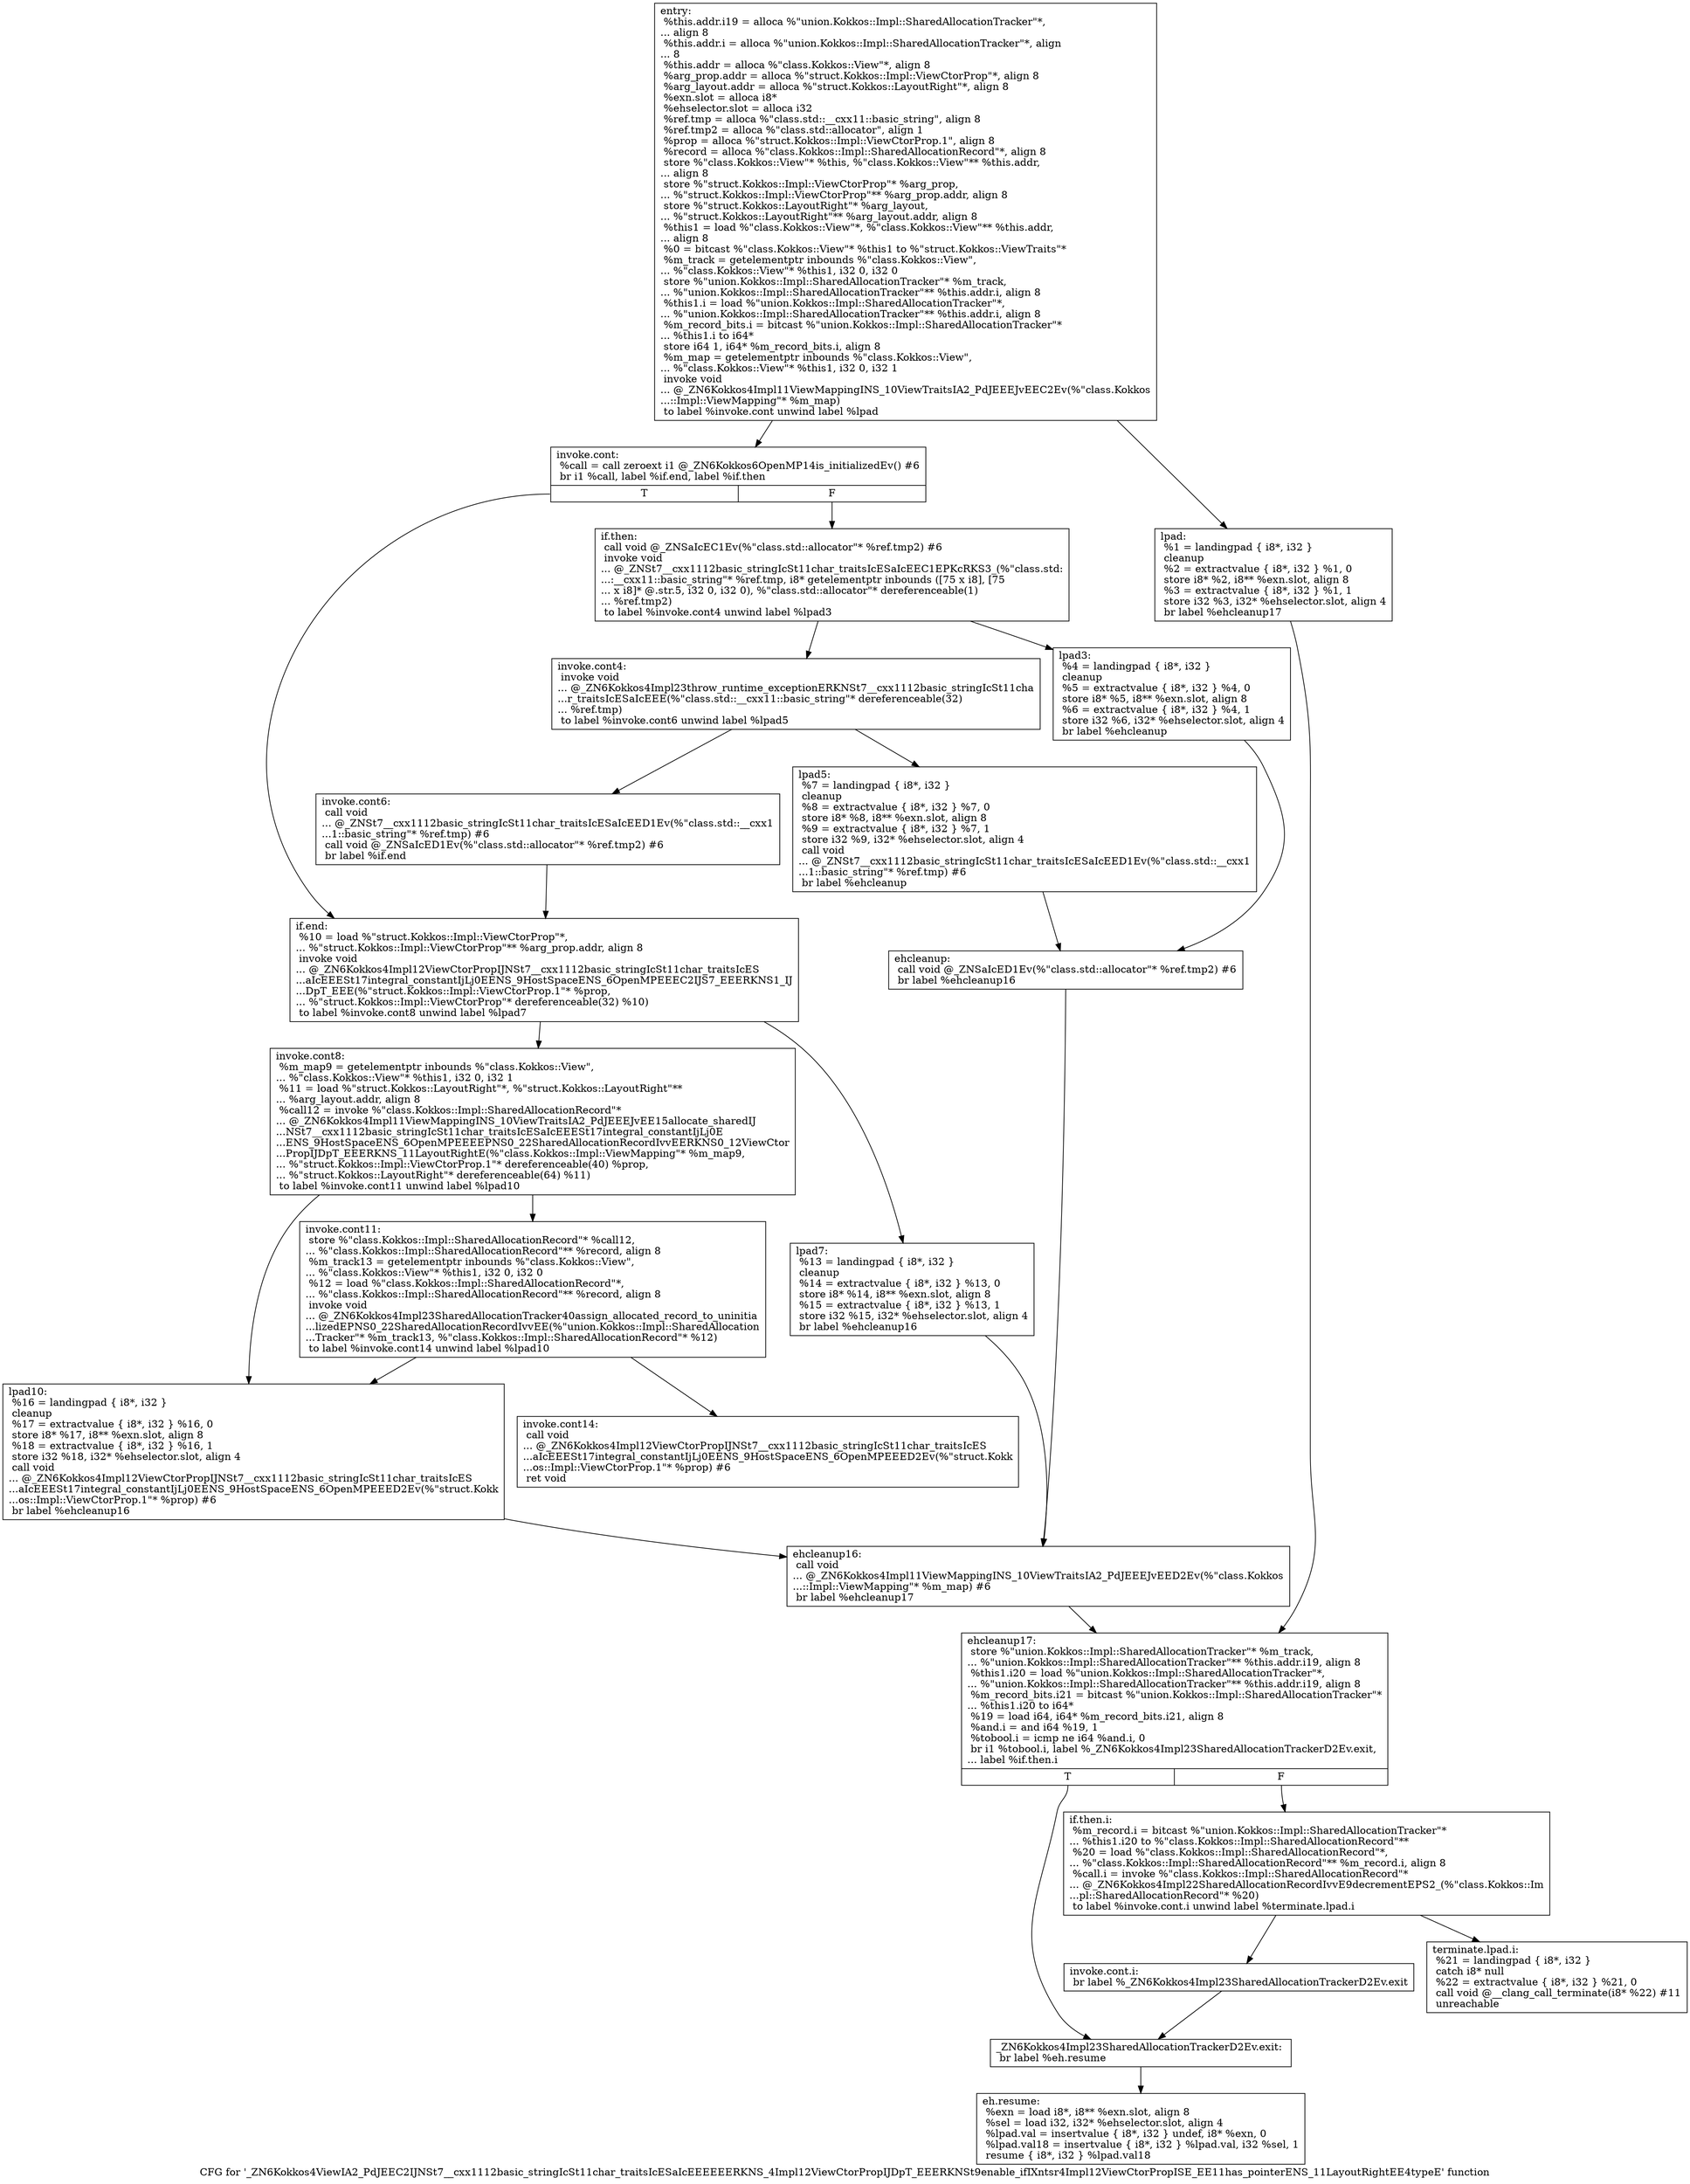digraph "CFG for '_ZN6Kokkos4ViewIA2_PdJEEC2IJNSt7__cxx1112basic_stringIcSt11char_traitsIcESaIcEEEEEERKNS_4Impl12ViewCtorPropIJDpT_EEERKNSt9enable_ifIXntsr4Impl12ViewCtorPropISE_EE11has_pointerENS_11LayoutRightEE4typeE' function" {
	label="CFG for '_ZN6Kokkos4ViewIA2_PdJEEC2IJNSt7__cxx1112basic_stringIcSt11char_traitsIcESaIcEEEEEERKNS_4Impl12ViewCtorPropIJDpT_EEERKNSt9enable_ifIXntsr4Impl12ViewCtorPropISE_EE11has_pointerENS_11LayoutRightEE4typeE' function";

	Node0x5e118d0 [shape=record,label="{entry:\l  %this.addr.i19 = alloca %\"union.Kokkos::Impl::SharedAllocationTracker\"*,\l... align 8\l  %this.addr.i = alloca %\"union.Kokkos::Impl::SharedAllocationTracker\"*, align\l... 8\l  %this.addr = alloca %\"class.Kokkos::View\"*, align 8\l  %arg_prop.addr = alloca %\"struct.Kokkos::Impl::ViewCtorProp\"*, align 8\l  %arg_layout.addr = alloca %\"struct.Kokkos::LayoutRight\"*, align 8\l  %exn.slot = alloca i8*\l  %ehselector.slot = alloca i32\l  %ref.tmp = alloca %\"class.std::__cxx11::basic_string\", align 8\l  %ref.tmp2 = alloca %\"class.std::allocator\", align 1\l  %prop = alloca %\"struct.Kokkos::Impl::ViewCtorProp.1\", align 8\l  %record = alloca %\"class.Kokkos::Impl::SharedAllocationRecord\"*, align 8\l  store %\"class.Kokkos::View\"* %this, %\"class.Kokkos::View\"** %this.addr,\l... align 8\l  store %\"struct.Kokkos::Impl::ViewCtorProp\"* %arg_prop,\l... %\"struct.Kokkos::Impl::ViewCtorProp\"** %arg_prop.addr, align 8\l  store %\"struct.Kokkos::LayoutRight\"* %arg_layout,\l... %\"struct.Kokkos::LayoutRight\"** %arg_layout.addr, align 8\l  %this1 = load %\"class.Kokkos::View\"*, %\"class.Kokkos::View\"** %this.addr,\l... align 8\l  %0 = bitcast %\"class.Kokkos::View\"* %this1 to %\"struct.Kokkos::ViewTraits\"*\l  %m_track = getelementptr inbounds %\"class.Kokkos::View\",\l... %\"class.Kokkos::View\"* %this1, i32 0, i32 0\l  store %\"union.Kokkos::Impl::SharedAllocationTracker\"* %m_track,\l... %\"union.Kokkos::Impl::SharedAllocationTracker\"** %this.addr.i, align 8\l  %this1.i = load %\"union.Kokkos::Impl::SharedAllocationTracker\"*,\l... %\"union.Kokkos::Impl::SharedAllocationTracker\"** %this.addr.i, align 8\l  %m_record_bits.i = bitcast %\"union.Kokkos::Impl::SharedAllocationTracker\"*\l... %this1.i to i64*\l  store i64 1, i64* %m_record_bits.i, align 8\l  %m_map = getelementptr inbounds %\"class.Kokkos::View\",\l... %\"class.Kokkos::View\"* %this1, i32 0, i32 1\l  invoke void\l... @_ZN6Kokkos4Impl11ViewMappingINS_10ViewTraitsIA2_PdJEEEJvEEC2Ev(%\"class.Kokkos\l...::Impl::ViewMapping\"* %m_map)\l          to label %invoke.cont unwind label %lpad\l}"];
	Node0x5e118d0 -> Node0x5e436a0;
	Node0x5e118d0 -> Node0x5e43780;
	Node0x5e436a0 [shape=record,label="{invoke.cont:                                      \l  %call = call zeroext i1 @_ZN6Kokkos6OpenMP14is_initializedEv() #6\l  br i1 %call, label %if.end, label %if.then\l|{<s0>T|<s1>F}}"];
	Node0x5e436a0:s0 -> Node0x5e43d30;
	Node0x5e436a0:s1 -> Node0x5e43e00;
	Node0x5e43e00 [shape=record,label="{if.then:                                          \l  call void @_ZNSaIcEC1Ev(%\"class.std::allocator\"* %ref.tmp2) #6\l  invoke void\l... @_ZNSt7__cxx1112basic_stringIcSt11char_traitsIcESaIcEEC1EPKcRKS3_(%\"class.std:\l...:__cxx11::basic_string\"* %ref.tmp, i8* getelementptr inbounds ([75 x i8], [75\l... x i8]* @.str.5, i32 0, i32 0), %\"class.std::allocator\"* dereferenceable(1)\l... %ref.tmp2)\l          to label %invoke.cont4 unwind label %lpad3\l}"];
	Node0x5e43e00 -> Node0x5e442e0;
	Node0x5e43e00 -> Node0x5e44330;
	Node0x5e442e0 [shape=record,label="{invoke.cont4:                                     \l  invoke void\l... @_ZN6Kokkos4Impl23throw_runtime_exceptionERKNSt7__cxx1112basic_stringIcSt11cha\l...r_traitsIcESaIcEEE(%\"class.std::__cxx11::basic_string\"* dereferenceable(32)\l... %ref.tmp)\l          to label %invoke.cont6 unwind label %lpad5\l}"];
	Node0x5e442e0 -> Node0x5e44210;
	Node0x5e442e0 -> Node0x5e445d0;
	Node0x5e44210 [shape=record,label="{invoke.cont6:                                     \l  call void\l... @_ZNSt7__cxx1112basic_stringIcSt11char_traitsIcESaIcEED1Ev(%\"class.std::__cxx1\l...1::basic_string\"* %ref.tmp) #6\l  call void @_ZNSaIcED1Ev(%\"class.std::allocator\"* %ref.tmp2) #6\l  br label %if.end\l}"];
	Node0x5e44210 -> Node0x5e43d30;
	Node0x5e43780 [shape=record,label="{lpad:                                             \l  %1 = landingpad \{ i8*, i32 \}\l          cleanup\l  %2 = extractvalue \{ i8*, i32 \} %1, 0\l  store i8* %2, i8** %exn.slot, align 8\l  %3 = extractvalue \{ i8*, i32 \} %1, 1\l  store i32 %3, i32* %ehselector.slot, align 4\l  br label %ehcleanup17\l}"];
	Node0x5e43780 -> Node0x5e44e10;
	Node0x5e44330 [shape=record,label="{lpad3:                                            \l  %4 = landingpad \{ i8*, i32 \}\l          cleanup\l  %5 = extractvalue \{ i8*, i32 \} %4, 0\l  store i8* %5, i8** %exn.slot, align 8\l  %6 = extractvalue \{ i8*, i32 \} %4, 1\l  store i32 %6, i32* %ehselector.slot, align 4\l  br label %ehcleanup\l}"];
	Node0x5e44330 -> Node0x5e45190;
	Node0x5e445d0 [shape=record,label="{lpad5:                                            \l  %7 = landingpad \{ i8*, i32 \}\l          cleanup\l  %8 = extractvalue \{ i8*, i32 \} %7, 0\l  store i8* %8, i8** %exn.slot, align 8\l  %9 = extractvalue \{ i8*, i32 \} %7, 1\l  store i32 %9, i32* %ehselector.slot, align 4\l  call void\l... @_ZNSt7__cxx1112basic_stringIcSt11char_traitsIcESaIcEED1Ev(%\"class.std::__cxx1\l...1::basic_string\"* %ref.tmp) #6\l  br label %ehcleanup\l}"];
	Node0x5e445d0 -> Node0x5e45190;
	Node0x5e45190 [shape=record,label="{ehcleanup:                                        \l  call void @_ZNSaIcED1Ev(%\"class.std::allocator\"* %ref.tmp2) #6\l  br label %ehcleanup16\l}"];
	Node0x5e45190 -> Node0x5e456d0;
	Node0x5e43d30 [shape=record,label="{if.end:                                           \l  %10 = load %\"struct.Kokkos::Impl::ViewCtorProp\"*,\l... %\"struct.Kokkos::Impl::ViewCtorProp\"** %arg_prop.addr, align 8\l  invoke void\l... @_ZN6Kokkos4Impl12ViewCtorPropIJNSt7__cxx1112basic_stringIcSt11char_traitsIcES\l...aIcEEESt17integral_constantIjLj0EENS_9HostSpaceENS_6OpenMPEEEC2IJS7_EEERKNS1_IJ\l...DpT_EEE(%\"struct.Kokkos::Impl::ViewCtorProp.1\"* %prop,\l... %\"struct.Kokkos::Impl::ViewCtorProp\"* dereferenceable(32) %10)\l          to label %invoke.cont8 unwind label %lpad7\l}"];
	Node0x5e43d30 -> Node0x5e45860;
	Node0x5e43d30 -> Node0x5e45940;
	Node0x5e45860 [shape=record,label="{invoke.cont8:                                     \l  %m_map9 = getelementptr inbounds %\"class.Kokkos::View\",\l... %\"class.Kokkos::View\"* %this1, i32 0, i32 1\l  %11 = load %\"struct.Kokkos::LayoutRight\"*, %\"struct.Kokkos::LayoutRight\"**\l... %arg_layout.addr, align 8\l  %call12 = invoke %\"class.Kokkos::Impl::SharedAllocationRecord\"*\l... @_ZN6Kokkos4Impl11ViewMappingINS_10ViewTraitsIA2_PdJEEEJvEE15allocate_sharedIJ\l...NSt7__cxx1112basic_stringIcSt11char_traitsIcESaIcEEESt17integral_constantIjLj0E\l...ENS_9HostSpaceENS_6OpenMPEEEEPNS0_22SharedAllocationRecordIvvEERKNS0_12ViewCtor\l...PropIJDpT_EEERKNS_11LayoutRightE(%\"class.Kokkos::Impl::ViewMapping\"* %m_map9,\l... %\"struct.Kokkos::Impl::ViewCtorProp.1\"* dereferenceable(40) %prop,\l... %\"struct.Kokkos::LayoutRight\"* dereferenceable(64) %11)\l          to label %invoke.cont11 unwind label %lpad10\l}"];
	Node0x5e45860 -> Node0x5e45f60;
	Node0x5e45860 -> Node0x5e46040;
	Node0x5e45f60 [shape=record,label="{invoke.cont11:                                    \l  store %\"class.Kokkos::Impl::SharedAllocationRecord\"* %call12,\l... %\"class.Kokkos::Impl::SharedAllocationRecord\"** %record, align 8\l  %m_track13 = getelementptr inbounds %\"class.Kokkos::View\",\l... %\"class.Kokkos::View\"* %this1, i32 0, i32 0\l  %12 = load %\"class.Kokkos::Impl::SharedAllocationRecord\"*,\l... %\"class.Kokkos::Impl::SharedAllocationRecord\"** %record, align 8\l  invoke void\l... @_ZN6Kokkos4Impl23SharedAllocationTracker40assign_allocated_record_to_uninitia\l...lizedEPNS0_22SharedAllocationRecordIvvEE(%\"union.Kokkos::Impl::SharedAllocation\l...Tracker\"* %m_track13, %\"class.Kokkos::Impl::SharedAllocationRecord\"* %12)\l          to label %invoke.cont14 unwind label %lpad10\l}"];
	Node0x5e45f60 -> Node0x5e466d0;
	Node0x5e45f60 -> Node0x5e46040;
	Node0x5e466d0 [shape=record,label="{invoke.cont14:                                    \l  call void\l... @_ZN6Kokkos4Impl12ViewCtorPropIJNSt7__cxx1112basic_stringIcSt11char_traitsIcES\l...aIcEEESt17integral_constantIjLj0EENS_9HostSpaceENS_6OpenMPEEED2Ev(%\"struct.Kokk\l...os::Impl::ViewCtorProp.1\"* %prop) #6\l  ret void\l}"];
	Node0x5e45940 [shape=record,label="{lpad7:                                            \l  %13 = landingpad \{ i8*, i32 \}\l          cleanup\l  %14 = extractvalue \{ i8*, i32 \} %13, 0\l  store i8* %14, i8** %exn.slot, align 8\l  %15 = extractvalue \{ i8*, i32 \} %13, 1\l  store i32 %15, i32* %ehselector.slot, align 4\l  br label %ehcleanup16\l}"];
	Node0x5e45940 -> Node0x5e456d0;
	Node0x5e46040 [shape=record,label="{lpad10:                                           \l  %16 = landingpad \{ i8*, i32 \}\l          cleanup\l  %17 = extractvalue \{ i8*, i32 \} %16, 0\l  store i8* %17, i8** %exn.slot, align 8\l  %18 = extractvalue \{ i8*, i32 \} %16, 1\l  store i32 %18, i32* %ehselector.slot, align 4\l  call void\l... @_ZN6Kokkos4Impl12ViewCtorPropIJNSt7__cxx1112basic_stringIcSt11char_traitsIcES\l...aIcEEESt17integral_constantIjLj0EENS_9HostSpaceENS_6OpenMPEEED2Ev(%\"struct.Kokk\l...os::Impl::ViewCtorProp.1\"* %prop) #6\l  br label %ehcleanup16\l}"];
	Node0x5e46040 -> Node0x5e456d0;
	Node0x5e456d0 [shape=record,label="{ehcleanup16:                                      \l  call void\l... @_ZN6Kokkos4Impl11ViewMappingINS_10ViewTraitsIA2_PdJEEEJvEED2Ev(%\"class.Kokkos\l...::Impl::ViewMapping\"* %m_map) #6\l  br label %ehcleanup17\l}"];
	Node0x5e456d0 -> Node0x5e44e10;
	Node0x5e44e10 [shape=record,label="{ehcleanup17:                                      \l  store %\"union.Kokkos::Impl::SharedAllocationTracker\"* %m_track,\l... %\"union.Kokkos::Impl::SharedAllocationTracker\"** %this.addr.i19, align 8\l  %this1.i20 = load %\"union.Kokkos::Impl::SharedAllocationTracker\"*,\l... %\"union.Kokkos::Impl::SharedAllocationTracker\"** %this.addr.i19, align 8\l  %m_record_bits.i21 = bitcast %\"union.Kokkos::Impl::SharedAllocationTracker\"*\l... %this1.i20 to i64*\l  %19 = load i64, i64* %m_record_bits.i21, align 8\l  %and.i = and i64 %19, 1\l  %tobool.i = icmp ne i64 %and.i, 0\l  br i1 %tobool.i, label %_ZN6Kokkos4Impl23SharedAllocationTrackerD2Ev.exit,\l... label %if.then.i\l|{<s0>T|<s1>F}}"];
	Node0x5e44e10:s0 -> Node0x5e474b0;
	Node0x5e44e10:s1 -> Node0x5e47b10;
	Node0x5e47b10 [shape=record,label="{if.then.i:                                        \l  %m_record.i = bitcast %\"union.Kokkos::Impl::SharedAllocationTracker\"*\l... %this1.i20 to %\"class.Kokkos::Impl::SharedAllocationRecord\"**\l  %20 = load %\"class.Kokkos::Impl::SharedAllocationRecord\"*,\l... %\"class.Kokkos::Impl::SharedAllocationRecord\"** %m_record.i, align 8\l  %call.i = invoke %\"class.Kokkos::Impl::SharedAllocationRecord\"*\l... @_ZN6Kokkos4Impl22SharedAllocationRecordIvvE9decrementEPS2_(%\"class.Kokkos::Im\l...pl::SharedAllocationRecord\"* %20)\l          to label %invoke.cont.i unwind label %terminate.lpad.i\l}"];
	Node0x5e47b10 -> Node0x5e47d30;
	Node0x5e47b10 -> Node0x5e47e40;
	Node0x5e47d30 [shape=record,label="{invoke.cont.i:                                    \l  br label %_ZN6Kokkos4Impl23SharedAllocationTrackerD2Ev.exit\l}"];
	Node0x5e47d30 -> Node0x5e474b0;
	Node0x5e47e40 [shape=record,label="{terminate.lpad.i:                                 \l  %21 = landingpad \{ i8*, i32 \}\l          catch i8* null\l  %22 = extractvalue \{ i8*, i32 \} %21, 0\l  call void @__clang_call_terminate(i8* %22) #11\l  unreachable\l}"];
	Node0x5e474b0 [shape=record,label="{_ZN6Kokkos4Impl23SharedAllocationTrackerD2Ev.exit: \l  br label %eh.resume\l}"];
	Node0x5e474b0 -> Node0x5e485b0;
	Node0x5e485b0 [shape=record,label="{eh.resume:                                        \l  %exn = load i8*, i8** %exn.slot, align 8\l  %sel = load i32, i32* %ehselector.slot, align 4\l  %lpad.val = insertvalue \{ i8*, i32 \} undef, i8* %exn, 0\l  %lpad.val18 = insertvalue \{ i8*, i32 \} %lpad.val, i32 %sel, 1\l  resume \{ i8*, i32 \} %lpad.val18\l}"];
}
